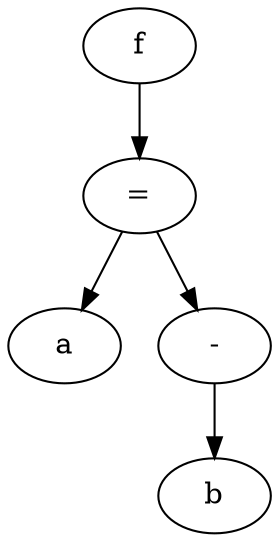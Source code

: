 # Executado assim: ./output2dot.sh 
# https://graphviz.org/doc/info/lang.html
digraph {
  x556a50b32370 -> x556a50b32540
  x556a50b32540 -> x556a50b32590
  x556a50b32590 [label="a"]
  x556a50b32540 -> x556a50b324d0
  x556a50b324d0 -> x556a50b324a0
  x556a50b324a0 [label="b"]
  x556a50b324d0 [label="-"]
  x556a50b32540 [label="="]
  x556a50b32370 [label="f"]
}
